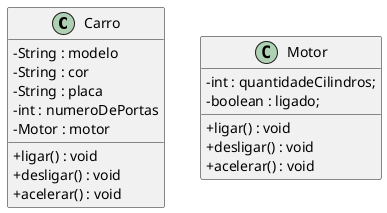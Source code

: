 @startuml Carro
skinparam classAttributeIconSize 0
class Carro {
 -String : modelo
 -String : cor
 -String : placa
 -int : numeroDePortas
 -Motor : motor

 +ligar() : void
 +desligar() : void
 +acelerar() : void
}

skinparam classAttributeIconSize 0
class Motor {
 -int : quantidadeCilindros;
 -boolean : ligado;

 +ligar() : void
 +desligar() : void
 +acelerar() : void
}
@enduml